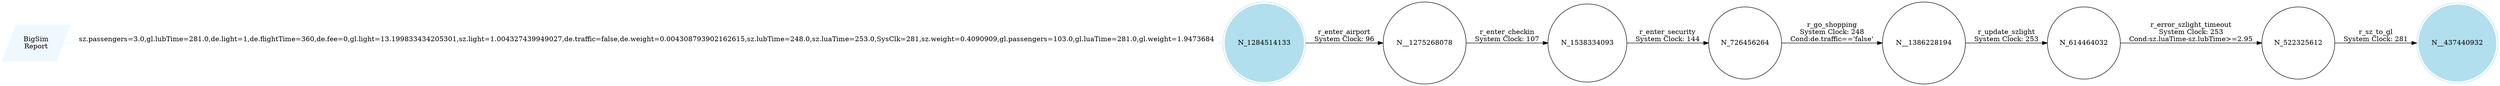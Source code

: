 digraph reaction_graph {
   rankdir=LR;
   Node [shape = circle];
   BigSim_Report [shape = parallelogram color = aliceblue style=filled label="BigSim
Report"];
BigSim_Report -> N_1284514133[color = aliceblue label = "sz.passengers=3.0,gl.lubTime=281.0,de.light=1,de.flightTime=360,de.fee=0,gl.light=13.199833434205301,sz.light=1.004327439949027,de.traffic=false,de.weight=0.004308793902162615,sz.lubTime=248.0,sz.luaTime=253.0,SysClk=281,sz.weight=0.4090909,gl.passengers=103.0,gl.luaTime=281.0,gl.weight=1.9473684"];
 N_1284514133
 [shape=circle, color=lightblue2, style=filled];
N_1538334093[ label="N_1538334093"];
 N_1538334093 -> N_726456264[ label = "r_enter_security
System Clock: 144"];
N__1386228194[ label="N__1386228194"];
 N__1386228194 -> N_614464032[ label = "r_update_szlight
System Clock: 253"];
N_614464032[ label="N_614464032"];
 N_614464032 -> N_522325612[ label = "r_error_szlight_timeout
System Clock: 253
Cond:sz.luaTime-sz.lubTime>=2.95"];
N_726456264[ label="N_726456264"];
 N_726456264 -> N__1386228194[ label = "r_go_shopping
System Clock: 248
Cond:de.traffic=='false'"];
N__1275268078[ label="N__1275268078"];
 N__1275268078 -> N_1538334093[ label = "r_enter_checkin
System Clock: 107"];
N__437440932[ shape = doublecircle, color=lightblue2, style=filled, label="N__437440932"];
N_1284514133[ shape = doublecircle, color=lightblue2, style=filled, label="N_1284514133"];
 N_1284514133 -> N__1275268078[ label = "r_enter_airport
System Clock: 96"];
N_522325612[ label="N_522325612"];
 N_522325612 -> N__437440932[ label = "r_sz_to_gl
System Clock: 281"];
}
